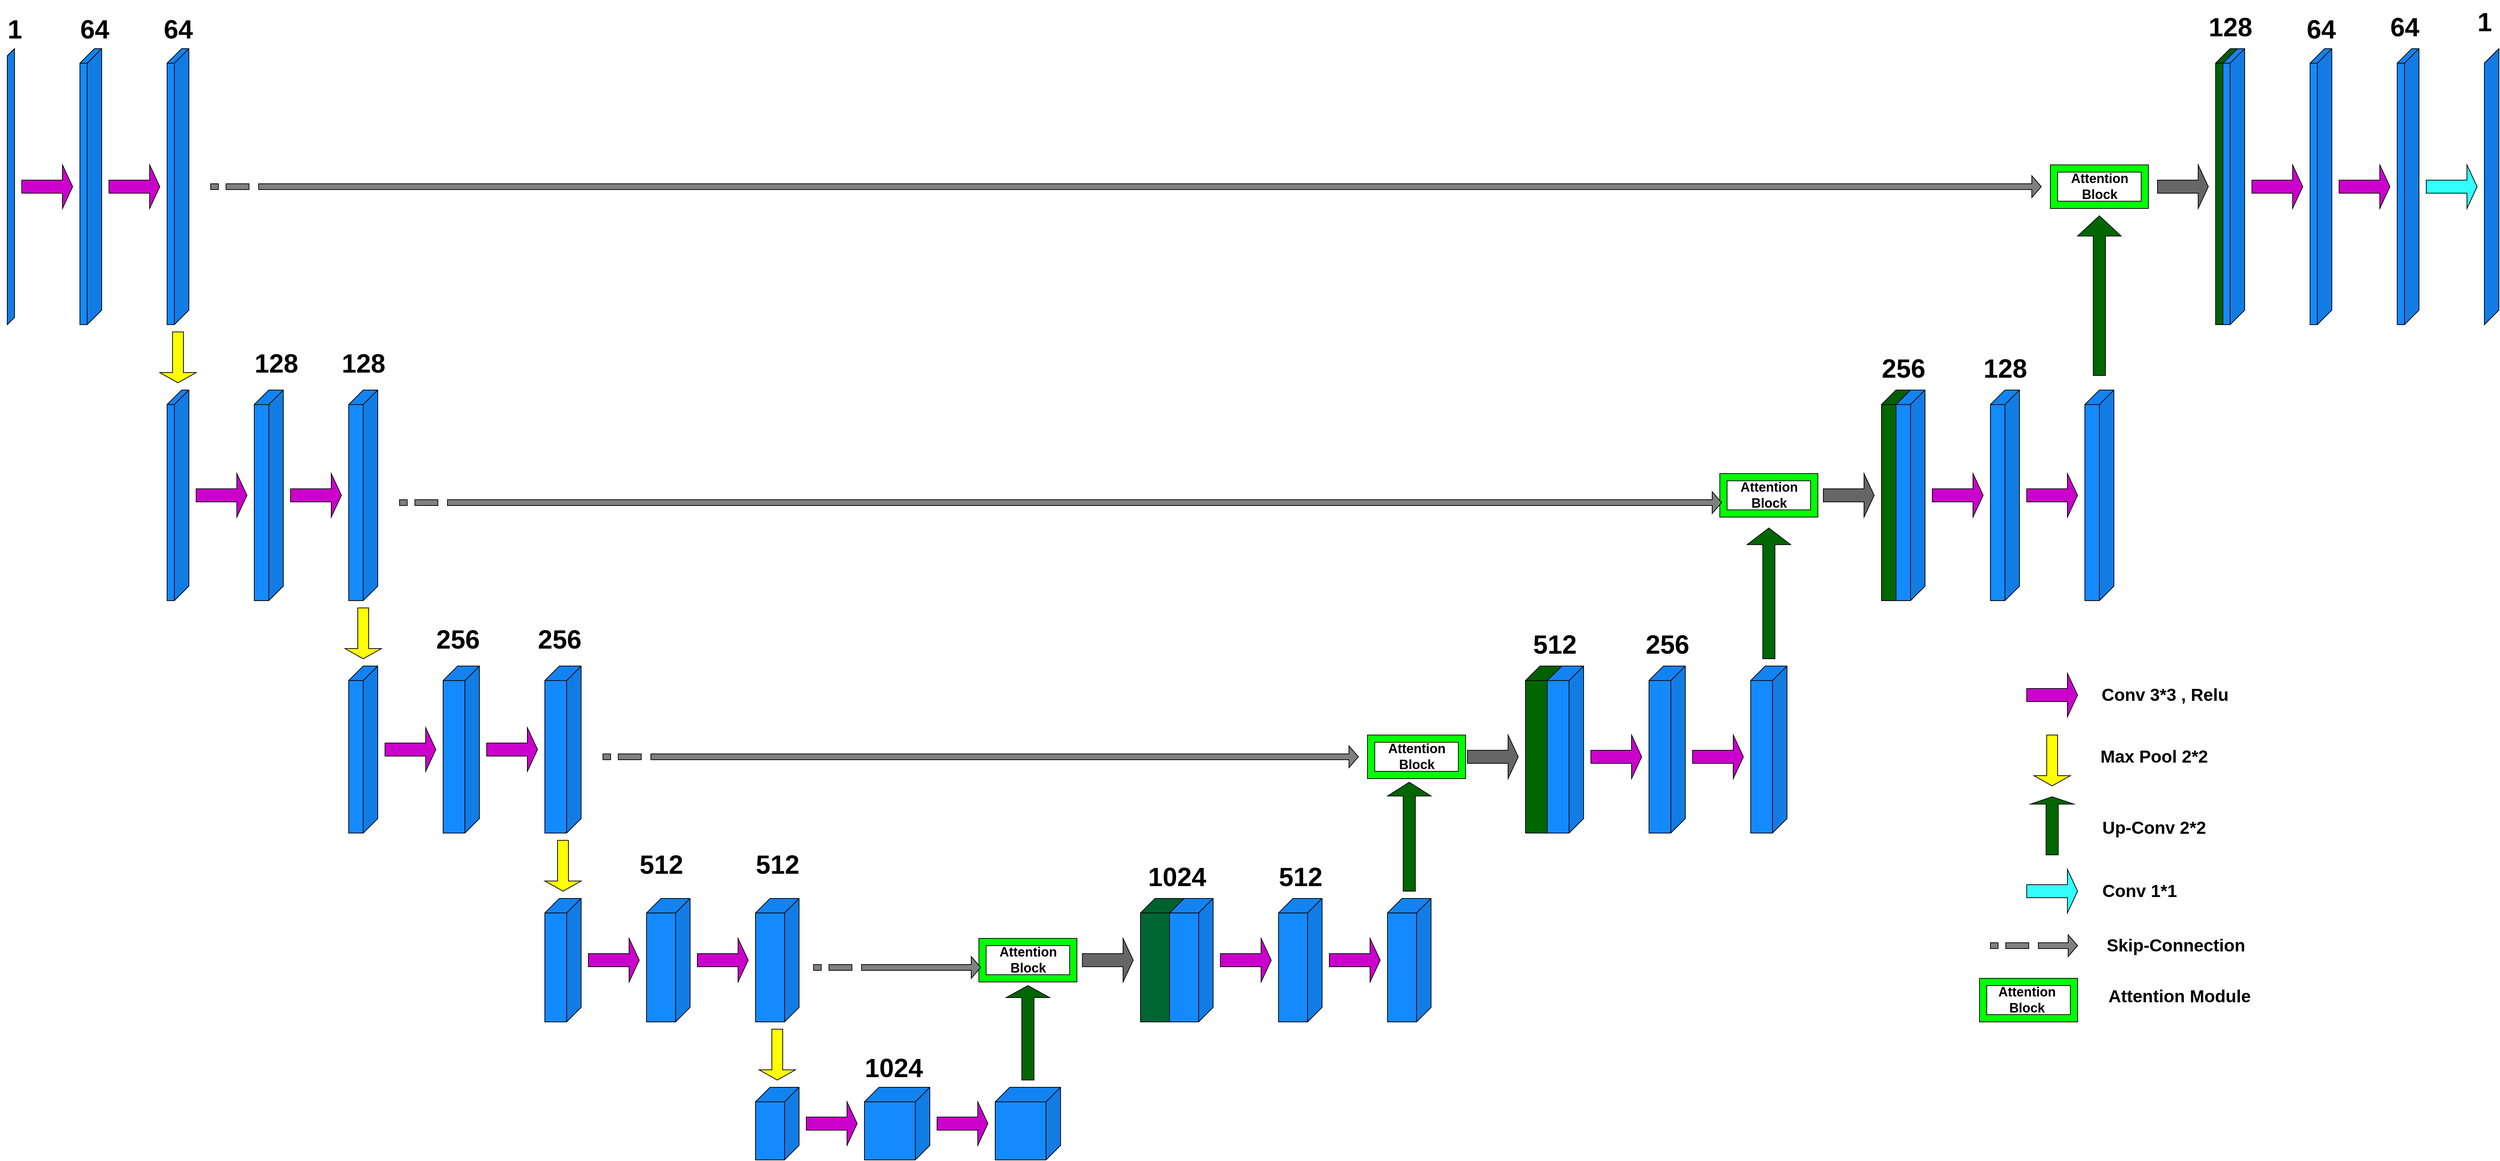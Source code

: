 <mxfile version="21.6.7" type="github">
  <diagram name="Page-1" id="RqEUx_hPR4AzlYvkwtgN">
    <mxGraphModel dx="5050" dy="3424" grid="1" gridSize="10" guides="1" tooltips="1" connect="1" arrows="1" fold="1" page="1" pageScale="1" pageWidth="850" pageHeight="1100" math="0" shadow="0">
      <root>
        <mxCell id="0" />
        <mxCell id="1" parent="0" />
        <mxCell id="PNFVQXXulbzdwSJi9o5z-2" value="" style="shape=cube;whiteSpace=wrap;html=1;boundedLbl=1;backgroundOutline=1;darkOpacity=0.05;darkOpacity2=0.1;fillColor=#148AFF;flipH=1;" parent="1" vertex="1">
          <mxGeometry x="-140" y="-430" width="10" height="380" as="geometry" />
        </mxCell>
        <mxCell id="PNFVQXXulbzdwSJi9o5z-3" value="" style="shape=singleArrow;whiteSpace=wrap;html=1;fillColor=#CC00CC;" parent="1" vertex="1">
          <mxGeometry x="-120" y="-270" width="70" height="60" as="geometry" />
        </mxCell>
        <mxCell id="PNFVQXXulbzdwSJi9o5z-5" value="" style="shape=cube;whiteSpace=wrap;html=1;boundedLbl=1;backgroundOutline=1;darkOpacity=0.05;darkOpacity2=0.1;fillColor=#148AFF;flipH=1;" parent="1" vertex="1">
          <mxGeometry x="-40" y="-430" width="30" height="380" as="geometry" />
        </mxCell>
        <mxCell id="PNFVQXXulbzdwSJi9o5z-7" value="" style="shape=cube;whiteSpace=wrap;html=1;boundedLbl=1;backgroundOutline=1;darkOpacity=0.05;darkOpacity2=0.1;fillColor=#148AFF;flipH=1;" parent="1" vertex="1">
          <mxGeometry x="80" y="-430" width="30" height="380" as="geometry" />
        </mxCell>
        <mxCell id="PNFVQXXulbzdwSJi9o5z-8" value="" style="shape=singleArrow;whiteSpace=wrap;html=1;fillColor=#CC00CC;" parent="1" vertex="1">
          <mxGeometry y="-270" width="70" height="60" as="geometry" />
        </mxCell>
        <mxCell id="PNFVQXXulbzdwSJi9o5z-9" value="" style="shape=singleArrow;direction=south;whiteSpace=wrap;html=1;fillColor=#FFFF00;" parent="1" vertex="1">
          <mxGeometry x="70" y="-40" width="50" height="70" as="geometry" />
        </mxCell>
        <mxCell id="PNFVQXXulbzdwSJi9o5z-11" value="" style="shape=cube;whiteSpace=wrap;html=1;boundedLbl=1;backgroundOutline=1;darkOpacity=0.05;darkOpacity2=0.1;fillColor=#148AFF;flipH=1;" parent="1" vertex="1">
          <mxGeometry x="80" y="40" width="30" height="290" as="geometry" />
        </mxCell>
        <mxCell id="PNFVQXXulbzdwSJi9o5z-12" value="" style="shape=singleArrow;whiteSpace=wrap;html=1;fillColor=#CC00CC;" parent="1" vertex="1">
          <mxGeometry x="120" y="155" width="70" height="60" as="geometry" />
        </mxCell>
        <mxCell id="PNFVQXXulbzdwSJi9o5z-13" value="" style="shape=cube;whiteSpace=wrap;html=1;boundedLbl=1;backgroundOutline=1;darkOpacity=0.05;darkOpacity2=0.1;fillColor=#148AFF;flipH=1;" parent="1" vertex="1">
          <mxGeometry x="200" y="40" width="40" height="290" as="geometry" />
        </mxCell>
        <mxCell id="PNFVQXXulbzdwSJi9o5z-14" value="" style="shape=singleArrow;whiteSpace=wrap;html=1;fillColor=#CC00CC;" parent="1" vertex="1">
          <mxGeometry x="250" y="155" width="70" height="60" as="geometry" />
        </mxCell>
        <mxCell id="PNFVQXXulbzdwSJi9o5z-15" value="" style="shape=cube;whiteSpace=wrap;html=1;boundedLbl=1;backgroundOutline=1;darkOpacity=0.05;darkOpacity2=0.1;fillColor=#148AFF;flipH=1;" parent="1" vertex="1">
          <mxGeometry x="330" y="40" width="40" height="290" as="geometry" />
        </mxCell>
        <mxCell id="PNFVQXXulbzdwSJi9o5z-16" value="" style="shape=singleArrow;direction=south;whiteSpace=wrap;html=1;fillColor=#FFFF00;" parent="1" vertex="1">
          <mxGeometry x="325" y="340" width="50" height="70" as="geometry" />
        </mxCell>
        <mxCell id="PNFVQXXulbzdwSJi9o5z-17" value="" style="shape=cube;whiteSpace=wrap;html=1;boundedLbl=1;backgroundOutline=1;darkOpacity=0.05;darkOpacity2=0.1;fillColor=#148AFF;flipH=1;" parent="1" vertex="1">
          <mxGeometry x="330" y="420" width="40" height="230" as="geometry" />
        </mxCell>
        <mxCell id="PNFVQXXulbzdwSJi9o5z-18" value="" style="shape=singleArrow;whiteSpace=wrap;html=1;fillColor=#CC00CC;" parent="1" vertex="1">
          <mxGeometry x="380" y="505" width="70" height="60" as="geometry" />
        </mxCell>
        <mxCell id="PNFVQXXulbzdwSJi9o5z-19" value="" style="shape=cube;whiteSpace=wrap;html=1;boundedLbl=1;backgroundOutline=1;darkOpacity=0.05;darkOpacity2=0.1;fillColor=#148AFF;flipH=1;" parent="1" vertex="1">
          <mxGeometry x="460" y="420" width="50" height="230" as="geometry" />
        </mxCell>
        <mxCell id="PNFVQXXulbzdwSJi9o5z-20" value="" style="shape=singleArrow;whiteSpace=wrap;html=1;fillColor=#CC00CC;" parent="1" vertex="1">
          <mxGeometry x="520" y="505" width="70" height="60" as="geometry" />
        </mxCell>
        <mxCell id="PNFVQXXulbzdwSJi9o5z-21" value="" style="shape=cube;whiteSpace=wrap;html=1;boundedLbl=1;backgroundOutline=1;darkOpacity=0.05;darkOpacity2=0.1;fillColor=#148AFF;flipH=1;" parent="1" vertex="1">
          <mxGeometry x="600" y="420" width="50" height="230" as="geometry" />
        </mxCell>
        <mxCell id="PNFVQXXulbzdwSJi9o5z-22" value="" style="shape=singleArrow;direction=south;whiteSpace=wrap;html=1;fillColor=#FFFF00;" parent="1" vertex="1">
          <mxGeometry x="600" y="660" width="50" height="70" as="geometry" />
        </mxCell>
        <mxCell id="PNFVQXXulbzdwSJi9o5z-23" value="" style="shape=cube;whiteSpace=wrap;html=1;boundedLbl=1;backgroundOutline=1;darkOpacity=0.05;darkOpacity2=0.1;fillColor=#148AFF;flipH=1;" parent="1" vertex="1">
          <mxGeometry x="600" y="740" width="50" height="170" as="geometry" />
        </mxCell>
        <mxCell id="PNFVQXXulbzdwSJi9o5z-24" value="" style="shape=singleArrow;whiteSpace=wrap;html=1;fillColor=#CC00CC;" parent="1" vertex="1">
          <mxGeometry x="660" y="795" width="70" height="60" as="geometry" />
        </mxCell>
        <mxCell id="PNFVQXXulbzdwSJi9o5z-25" value="" style="shape=cube;whiteSpace=wrap;html=1;boundedLbl=1;backgroundOutline=1;darkOpacity=0.05;darkOpacity2=0.1;fillColor=#148AFF;flipH=1;" parent="1" vertex="1">
          <mxGeometry x="740" y="740" width="60" height="170" as="geometry" />
        </mxCell>
        <mxCell id="PNFVQXXulbzdwSJi9o5z-26" value="" style="shape=singleArrow;whiteSpace=wrap;html=1;fillColor=#CC00CC;" parent="1" vertex="1">
          <mxGeometry x="810" y="795" width="70" height="60" as="geometry" />
        </mxCell>
        <mxCell id="PNFVQXXulbzdwSJi9o5z-27" value="" style="shape=cube;whiteSpace=wrap;html=1;boundedLbl=1;backgroundOutline=1;darkOpacity=0.05;darkOpacity2=0.1;fillColor=#148AFF;flipH=1;" parent="1" vertex="1">
          <mxGeometry x="890" y="740" width="60" height="170" as="geometry" />
        </mxCell>
        <mxCell id="PNFVQXXulbzdwSJi9o5z-28" value="" style="shape=singleArrow;direction=south;whiteSpace=wrap;html=1;fillColor=#FFFF00;" parent="1" vertex="1">
          <mxGeometry x="895" y="920" width="50" height="70" as="geometry" />
        </mxCell>
        <mxCell id="PNFVQXXulbzdwSJi9o5z-29" value="" style="shape=cube;whiteSpace=wrap;html=1;boundedLbl=1;backgroundOutline=1;darkOpacity=0.05;darkOpacity2=0.1;fillColor=#148AFF;flipH=1;" parent="1" vertex="1">
          <mxGeometry x="890" y="1000" width="60" height="100" as="geometry" />
        </mxCell>
        <mxCell id="PNFVQXXulbzdwSJi9o5z-30" value="" style="shape=singleArrow;whiteSpace=wrap;html=1;fillColor=#CC00CC;" parent="1" vertex="1">
          <mxGeometry x="960" y="1020" width="70" height="60" as="geometry" />
        </mxCell>
        <mxCell id="PNFVQXXulbzdwSJi9o5z-31" value="" style="shape=cube;whiteSpace=wrap;html=1;boundedLbl=1;backgroundOutline=1;darkOpacity=0.05;darkOpacity2=0.1;fillColor=#148AFF;flipH=1;" parent="1" vertex="1">
          <mxGeometry x="1040" y="1000" width="90" height="100" as="geometry" />
        </mxCell>
        <mxCell id="PNFVQXXulbzdwSJi9o5z-32" value="" style="shape=singleArrow;whiteSpace=wrap;html=1;fillColor=#CC00CC;" parent="1" vertex="1">
          <mxGeometry x="1140" y="1020" width="70" height="60" as="geometry" />
        </mxCell>
        <mxCell id="PNFVQXXulbzdwSJi9o5z-33" value="" style="shape=cube;whiteSpace=wrap;html=1;boundedLbl=1;backgroundOutline=1;darkOpacity=0.05;darkOpacity2=0.1;fillColor=#148AFF;flipH=1;" parent="1" vertex="1">
          <mxGeometry x="1220" y="1000" width="90" height="100" as="geometry" />
        </mxCell>
        <mxCell id="PNFVQXXulbzdwSJi9o5z-34" value="" style="verticalLabelPosition=bottom;verticalAlign=top;html=1;shape=mxgraph.basic.frame;dx=10;whiteSpace=wrap;fillColor=#00FF00;" parent="1" vertex="1">
          <mxGeometry x="1197.5" y="795" width="135" height="60" as="geometry" />
        </mxCell>
        <mxCell id="PNFVQXXulbzdwSJi9o5z-36" value="&lt;b&gt;&lt;font style=&quot;font-size: 18px;&quot;&gt;Attention&lt;br&gt;Block&lt;/font&gt;&lt;/b&gt;" style="text;html=1;align=center;verticalAlign=middle;resizable=0;points=[];autosize=1;strokeColor=none;fillColor=none;" parent="1" vertex="1">
          <mxGeometry x="1215" y="795" width="100" height="60" as="geometry" />
        </mxCell>
        <mxCell id="PNFVQXXulbzdwSJi9o5z-37" value="" style="shape=singleArrow;direction=north;whiteSpace=wrap;html=1;arrowWidth=0.28;arrowSize=0.127;fillColor=#006600;" parent="1" vertex="1">
          <mxGeometry x="1235" y="860" width="60" height="130" as="geometry" />
        </mxCell>
        <mxCell id="PNFVQXXulbzdwSJi9o5z-38" value="" style="html=1;shadow=0;dashed=0;align=center;verticalAlign=middle;shape=mxgraph.arrows2.stripedArrow;dy=0.73;dx=13;notch=66;fillColor=#808080;" parent="1" vertex="1">
          <mxGeometry x="140" y="-255" width="2520" height="30" as="geometry" />
        </mxCell>
        <mxCell id="PNFVQXXulbzdwSJi9o5z-39" value="" style="shape=cube;whiteSpace=wrap;html=1;boundedLbl=1;backgroundOutline=1;darkOpacity=0.05;darkOpacity2=0.1;fillColor=#006633;flipH=1;" parent="1" vertex="1">
          <mxGeometry x="1420" y="740" width="60" height="170" as="geometry" />
        </mxCell>
        <mxCell id="PNFVQXXulbzdwSJi9o5z-40" value="" style="shape=cube;whiteSpace=wrap;html=1;boundedLbl=1;backgroundOutline=1;darkOpacity=0.05;darkOpacity2=0.1;fillColor=#148AFF;flipH=1;" parent="1" vertex="1">
          <mxGeometry x="1460" y="740" width="60" height="170" as="geometry" />
        </mxCell>
        <mxCell id="PNFVQXXulbzdwSJi9o5z-41" value="" style="shape=singleArrow;whiteSpace=wrap;html=1;fillColor=#666666;" parent="1" vertex="1">
          <mxGeometry x="1340" y="795" width="70" height="60" as="geometry" />
        </mxCell>
        <mxCell id="PNFVQXXulbzdwSJi9o5z-42" value="" style="shape=cube;whiteSpace=wrap;html=1;boundedLbl=1;backgroundOutline=1;darkOpacity=0.05;darkOpacity2=0.1;fillColor=#148AFF;flipH=1;" parent="1" vertex="1">
          <mxGeometry x="1610" y="740" width="60" height="170" as="geometry" />
        </mxCell>
        <mxCell id="PNFVQXXulbzdwSJi9o5z-43" value="" style="shape=singleArrow;whiteSpace=wrap;html=1;fillColor=#CC00CC;" parent="1" vertex="1">
          <mxGeometry x="1530" y="795" width="70" height="60" as="geometry" />
        </mxCell>
        <mxCell id="PNFVQXXulbzdwSJi9o5z-44" value="" style="shape=singleArrow;whiteSpace=wrap;html=1;fillColor=#CC00CC;" parent="1" vertex="1">
          <mxGeometry x="1680" y="795" width="70" height="60" as="geometry" />
        </mxCell>
        <mxCell id="PNFVQXXulbzdwSJi9o5z-45" value="" style="shape=cube;whiteSpace=wrap;html=1;boundedLbl=1;backgroundOutline=1;darkOpacity=0.05;darkOpacity2=0.1;fillColor=#148AFF;flipH=1;" parent="1" vertex="1">
          <mxGeometry x="1760" y="740" width="60" height="170" as="geometry" />
        </mxCell>
        <mxCell id="PNFVQXXulbzdwSJi9o5z-46" value="" style="shape=singleArrow;direction=north;whiteSpace=wrap;html=1;arrowWidth=0.28;arrowSize=0.127;fillColor=#006600;" parent="1" vertex="1">
          <mxGeometry x="1760" y="580" width="60" height="150" as="geometry" />
        </mxCell>
        <mxCell id="PNFVQXXulbzdwSJi9o5z-47" value="" style="verticalLabelPosition=bottom;verticalAlign=top;html=1;shape=mxgraph.basic.frame;dx=10;whiteSpace=wrap;fillColor=#00FF00;" parent="1" vertex="1">
          <mxGeometry x="2217.5" y="155" width="135" height="60" as="geometry" />
        </mxCell>
        <mxCell id="PNFVQXXulbzdwSJi9o5z-48" value="" style="html=1;shadow=0;dashed=0;align=center;verticalAlign=middle;shape=mxgraph.arrows2.stripedArrow;dy=0.73;dx=13;notch=66;fillColor=#808080;" parent="1" vertex="1">
          <mxGeometry x="2590" y="790" width="120" height="30" as="geometry" />
        </mxCell>
        <mxCell id="PNFVQXXulbzdwSJi9o5z-49" value="" style="shape=singleArrow;whiteSpace=wrap;html=1;fillColor=#666666;" parent="1" vertex="1">
          <mxGeometry x="1870" y="515" width="70" height="60" as="geometry" />
        </mxCell>
        <mxCell id="PNFVQXXulbzdwSJi9o5z-50" value="" style="shape=cube;whiteSpace=wrap;html=1;boundedLbl=1;backgroundOutline=1;darkOpacity=0.05;darkOpacity2=0.1;fillColor=#006600;flipH=1;" parent="1" vertex="1">
          <mxGeometry x="1950" y="420" width="50" height="230" as="geometry" />
        </mxCell>
        <mxCell id="PNFVQXXulbzdwSJi9o5z-51" value="" style="shape=cube;whiteSpace=wrap;html=1;boundedLbl=1;backgroundOutline=1;darkOpacity=0.05;darkOpacity2=0.1;fillColor=#148AFF;flipH=1;" parent="1" vertex="1">
          <mxGeometry x="1980" y="420" width="50" height="230" as="geometry" />
        </mxCell>
        <mxCell id="PNFVQXXulbzdwSJi9o5z-52" value="" style="shape=singleArrow;whiteSpace=wrap;html=1;fillColor=#CC00CC;" parent="1" vertex="1">
          <mxGeometry x="2040" y="515" width="70" height="60" as="geometry" />
        </mxCell>
        <mxCell id="PNFVQXXulbzdwSJi9o5z-53" value="" style="shape=cube;whiteSpace=wrap;html=1;boundedLbl=1;backgroundOutline=1;darkOpacity=0.05;darkOpacity2=0.1;fillColor=#148AFF;flipH=1;" parent="1" vertex="1">
          <mxGeometry x="2120" y="420" width="50" height="230" as="geometry" />
        </mxCell>
        <mxCell id="PNFVQXXulbzdwSJi9o5z-54" value="" style="shape=singleArrow;whiteSpace=wrap;html=1;fillColor=#CC00CC;" parent="1" vertex="1">
          <mxGeometry x="2180" y="515" width="70" height="60" as="geometry" />
        </mxCell>
        <mxCell id="PNFVQXXulbzdwSJi9o5z-55" value="" style="shape=cube;whiteSpace=wrap;html=1;boundedLbl=1;backgroundOutline=1;darkOpacity=0.05;darkOpacity2=0.1;fillColor=#148AFF;flipH=1;" parent="1" vertex="1">
          <mxGeometry x="2260" y="420" width="50" height="230" as="geometry" />
        </mxCell>
        <mxCell id="hcDeM6v7PYUN8eIanNec-1" value="" style="verticalLabelPosition=bottom;verticalAlign=top;html=1;shape=mxgraph.basic.frame;dx=10;whiteSpace=wrap;fillColor=#00FF00;" parent="1" vertex="1">
          <mxGeometry x="1732.5" y="515" width="135" height="60" as="geometry" />
        </mxCell>
        <mxCell id="hcDeM6v7PYUN8eIanNec-3" value="" style="shape=singleArrow;direction=north;whiteSpace=wrap;html=1;arrowWidth=0.28;arrowSize=0.127;fillColor=#006600;" parent="1" vertex="1">
          <mxGeometry x="2255" y="230" width="60" height="180" as="geometry" />
        </mxCell>
        <mxCell id="hcDeM6v7PYUN8eIanNec-4" value="" style="html=1;shadow=0;dashed=0;align=center;verticalAlign=middle;shape=mxgraph.arrows2.stripedArrow;dy=0.73;dx=13;notch=66;fillColor=#808080;" parent="1" vertex="1">
          <mxGeometry x="680" y="530" width="1040" height="30" as="geometry" />
        </mxCell>
        <mxCell id="hcDeM6v7PYUN8eIanNec-5" value="" style="shape=singleArrow;whiteSpace=wrap;html=1;fillColor=#666666;" parent="1" vertex="1">
          <mxGeometry x="2360" y="155" width="70" height="60" as="geometry" />
        </mxCell>
        <mxCell id="hcDeM6v7PYUN8eIanNec-6" value="" style="shape=cube;whiteSpace=wrap;html=1;boundedLbl=1;backgroundOutline=1;darkOpacity=0.05;darkOpacity2=0.1;fillColor=#006600;flipH=1;" parent="1" vertex="1">
          <mxGeometry x="2440" y="40" width="40" height="290" as="geometry" />
        </mxCell>
        <mxCell id="hcDeM6v7PYUN8eIanNec-7" value="" style="shape=cube;whiteSpace=wrap;html=1;boundedLbl=1;backgroundOutline=1;darkOpacity=0.05;darkOpacity2=0.1;fillColor=#148AFF;flipH=1;" parent="1" vertex="1">
          <mxGeometry x="2460" y="40" width="40" height="290" as="geometry" />
        </mxCell>
        <mxCell id="hcDeM6v7PYUN8eIanNec-8" value="" style="shape=singleArrow;whiteSpace=wrap;html=1;fillColor=#CC00CC;" parent="1" vertex="1">
          <mxGeometry x="2510" y="155" width="70" height="60" as="geometry" />
        </mxCell>
        <mxCell id="hcDeM6v7PYUN8eIanNec-9" value="" style="shape=cube;whiteSpace=wrap;html=1;boundedLbl=1;backgroundOutline=1;darkOpacity=0.05;darkOpacity2=0.1;fillColor=#148AFF;flipH=1;" parent="1" vertex="1">
          <mxGeometry x="2590" y="40" width="40" height="290" as="geometry" />
        </mxCell>
        <mxCell id="hcDeM6v7PYUN8eIanNec-10" value="" style="shape=singleArrow;whiteSpace=wrap;html=1;fillColor=#CC00CC;" parent="1" vertex="1">
          <mxGeometry x="2640" y="155" width="70" height="60" as="geometry" />
        </mxCell>
        <mxCell id="hcDeM6v7PYUN8eIanNec-11" value="" style="shape=cube;whiteSpace=wrap;html=1;boundedLbl=1;backgroundOutline=1;darkOpacity=0.05;darkOpacity2=0.1;fillColor=#148AFF;flipH=1;" parent="1" vertex="1">
          <mxGeometry x="2720" y="40" width="40" height="290" as="geometry" />
        </mxCell>
        <mxCell id="hcDeM6v7PYUN8eIanNec-12" value="" style="verticalLabelPosition=bottom;verticalAlign=top;html=1;shape=mxgraph.basic.frame;dx=10;whiteSpace=wrap;fillColor=#00FF00;" parent="1" vertex="1">
          <mxGeometry x="2672.5" y="-270" width="135" height="60" as="geometry" />
        </mxCell>
        <mxCell id="hcDeM6v7PYUN8eIanNec-14" value="" style="shape=singleArrow;direction=north;whiteSpace=wrap;html=1;arrowWidth=0.28;arrowSize=0.127;fillColor=#006600;" parent="1" vertex="1">
          <mxGeometry x="2710" y="-200" width="60" height="220" as="geometry" />
        </mxCell>
        <mxCell id="hcDeM6v7PYUN8eIanNec-15" value="" style="html=1;shadow=0;dashed=0;align=center;verticalAlign=middle;shape=mxgraph.arrows2.stripedArrow;dy=0.73;dx=13;notch=66;fillColor=#808080;" parent="1" vertex="1">
          <mxGeometry x="400" y="180" width="1820" height="30" as="geometry" />
        </mxCell>
        <mxCell id="hcDeM6v7PYUN8eIanNec-16" value="" style="shape=singleArrow;whiteSpace=wrap;html=1;fillColor=#666666;" parent="1" vertex="1">
          <mxGeometry x="2820" y="-270" width="70" height="60" as="geometry" />
        </mxCell>
        <mxCell id="hcDeM6v7PYUN8eIanNec-17" value="" style="shape=cube;whiteSpace=wrap;html=1;boundedLbl=1;backgroundOutline=1;darkOpacity=0.05;darkOpacity2=0.1;fillColor=#006600;flipH=1;" parent="1" vertex="1">
          <mxGeometry x="2900" y="-430" width="30" height="380" as="geometry" />
        </mxCell>
        <mxCell id="hcDeM6v7PYUN8eIanNec-19" value="" style="shape=cube;whiteSpace=wrap;html=1;boundedLbl=1;backgroundOutline=1;darkOpacity=0.05;darkOpacity2=0.1;fillColor=#148AFF;flipH=1;" parent="1" vertex="1">
          <mxGeometry x="3150" y="-430" width="30" height="380" as="geometry" />
        </mxCell>
        <mxCell id="hcDeM6v7PYUN8eIanNec-20" value="" style="shape=cube;whiteSpace=wrap;html=1;boundedLbl=1;backgroundOutline=1;darkOpacity=0.05;darkOpacity2=0.1;fillColor=#148AFF;flipH=1;" parent="1" vertex="1">
          <mxGeometry x="3030" y="-430" width="30" height="380" as="geometry" />
        </mxCell>
        <mxCell id="hcDeM6v7PYUN8eIanNec-21" value="" style="shape=cube;whiteSpace=wrap;html=1;boundedLbl=1;backgroundOutline=1;darkOpacity=0.05;darkOpacity2=0.1;fillColor=#148AFF;flipH=1;" parent="1" vertex="1">
          <mxGeometry x="2910" y="-430" width="30" height="380" as="geometry" />
        </mxCell>
        <mxCell id="hcDeM6v7PYUN8eIanNec-22" value="" style="shape=singleArrow;whiteSpace=wrap;html=1;fillColor=#CC00CC;" parent="1" vertex="1">
          <mxGeometry x="2950" y="-270" width="70" height="60" as="geometry" />
        </mxCell>
        <mxCell id="hcDeM6v7PYUN8eIanNec-23" value="" style="shape=singleArrow;whiteSpace=wrap;html=1;fillColor=#CC00CC;" parent="1" vertex="1">
          <mxGeometry x="3070" y="-270" width="70" height="60" as="geometry" />
        </mxCell>
        <mxCell id="hcDeM6v7PYUN8eIanNec-24" value="" style="shape=cube;whiteSpace=wrap;html=1;boundedLbl=1;backgroundOutline=1;darkOpacity=0.05;darkOpacity2=0.1;fillColor=#148AFF;flipH=1;" parent="1" vertex="1">
          <mxGeometry x="3270" y="-430" width="20" height="380" as="geometry" />
        </mxCell>
        <mxCell id="hcDeM6v7PYUN8eIanNec-25" value="" style="shape=singleArrow;whiteSpace=wrap;html=1;fillColor=#33FFFF;" parent="1" vertex="1">
          <mxGeometry x="3190" y="-270" width="70" height="60" as="geometry" />
        </mxCell>
        <mxCell id="hcDeM6v7PYUN8eIanNec-26" value="&lt;b style=&quot;border-color: var(--border-color);&quot;&gt;&lt;font style=&quot;border-color: var(--border-color); font-size: 18px;&quot;&gt;Attention&lt;br style=&quot;border-color: var(--border-color);&quot;&gt;Block&lt;/font&gt;&lt;/b&gt;" style="text;html=1;align=center;verticalAlign=middle;resizable=0;points=[];autosize=1;strokeColor=none;fillColor=none;" parent="1" vertex="1">
          <mxGeometry x="1750" y="515" width="100" height="60" as="geometry" />
        </mxCell>
        <mxCell id="hcDeM6v7PYUN8eIanNec-27" value="&lt;b style=&quot;border-color: var(--border-color);&quot;&gt;&lt;font style=&quot;border-color: var(--border-color); font-size: 18px;&quot;&gt;Attention&lt;br style=&quot;border-color: var(--border-color);&quot;&gt;Block&lt;/font&gt;&lt;/b&gt;" style="text;html=1;align=center;verticalAlign=middle;resizable=0;points=[];autosize=1;strokeColor=none;fillColor=none;" parent="1" vertex="1">
          <mxGeometry x="2235" y="155" width="100" height="60" as="geometry" />
        </mxCell>
        <mxCell id="hcDeM6v7PYUN8eIanNec-28" value="&lt;b style=&quot;border-color: var(--border-color);&quot;&gt;&lt;font style=&quot;border-color: var(--border-color); font-size: 18px;&quot;&gt;Attention&lt;br style=&quot;border-color: var(--border-color);&quot;&gt;Block&lt;/font&gt;&lt;/b&gt;" style="text;html=1;align=center;verticalAlign=middle;resizable=0;points=[];autosize=1;strokeColor=none;fillColor=none;" parent="1" vertex="1">
          <mxGeometry x="2690" y="-270" width="100" height="60" as="geometry" />
        </mxCell>
        <mxCell id="hcDeM6v7PYUN8eIanNec-29" value="" style="shape=singleArrow;whiteSpace=wrap;html=1;fillColor=#CC00CC;" parent="1" vertex="1">
          <mxGeometry x="2640" y="430" width="70" height="60" as="geometry" />
        </mxCell>
        <mxCell id="hcDeM6v7PYUN8eIanNec-30" value="" style="shape=singleArrow;direction=south;whiteSpace=wrap;html=1;fillColor=#FFFF00;" parent="1" vertex="1">
          <mxGeometry x="2650" y="515" width="50" height="70" as="geometry" />
        </mxCell>
        <mxCell id="hcDeM6v7PYUN8eIanNec-31" value="" style="shape=singleArrow;direction=north;whiteSpace=wrap;html=1;arrowWidth=0.28;arrowSize=0.127;fillColor=#006600;" parent="1" vertex="1">
          <mxGeometry x="2645" y="600" width="60" height="80" as="geometry" />
        </mxCell>
        <mxCell id="hcDeM6v7PYUN8eIanNec-32" value="" style="shape=singleArrow;whiteSpace=wrap;html=1;fillColor=#33FFFF;" parent="1" vertex="1">
          <mxGeometry x="2640" y="700" width="70" height="60" as="geometry" />
        </mxCell>
        <mxCell id="hcDeM6v7PYUN8eIanNec-33" value="" style="html=1;shadow=0;dashed=0;align=center;verticalAlign=middle;shape=mxgraph.arrows2.stripedArrow;dy=0.73;dx=13;notch=66;fillColor=#808080;" parent="1" vertex="1">
          <mxGeometry x="970" y="820" width="230" height="30" as="geometry" />
        </mxCell>
        <mxCell id="hcDeM6v7PYUN8eIanNec-35" value="&lt;font style=&quot;font-size: 24px;&quot;&gt;&lt;b&gt;Conv 3*3 , Relu&lt;/b&gt;&lt;/font&gt;" style="text;html=1;align=center;verticalAlign=middle;resizable=0;points=[];autosize=1;strokeColor=none;fillColor=none;" parent="1" vertex="1">
          <mxGeometry x="2730" y="440" width="200" height="40" as="geometry" />
        </mxCell>
        <mxCell id="hcDeM6v7PYUN8eIanNec-36" value="&lt;font style=&quot;font-size: 24px;&quot;&gt;&lt;b&gt;Max Pool 2*2&lt;/b&gt;&lt;/font&gt;" style="text;html=1;align=center;verticalAlign=middle;resizable=0;points=[];autosize=1;strokeColor=none;fillColor=none;" parent="1" vertex="1">
          <mxGeometry x="2730" y="525" width="170" height="40" as="geometry" />
        </mxCell>
        <mxCell id="hcDeM6v7PYUN8eIanNec-37" value="&lt;font style=&quot;font-size: 24px;&quot;&gt;&lt;b&gt;Up-Conv 2*2&lt;/b&gt;&lt;/font&gt;" style="text;html=1;align=center;verticalAlign=middle;resizable=0;points=[];autosize=1;strokeColor=none;fillColor=none;" parent="1" vertex="1">
          <mxGeometry x="2730" y="623" width="170" height="40" as="geometry" />
        </mxCell>
        <mxCell id="hcDeM6v7PYUN8eIanNec-38" value="&lt;font style=&quot;font-size: 24px;&quot;&gt;&lt;b&gt;Conv 1*1&lt;/b&gt;&lt;/font&gt;" style="text;html=1;align=center;verticalAlign=middle;resizable=0;points=[];autosize=1;strokeColor=none;fillColor=none;" parent="1" vertex="1">
          <mxGeometry x="2730" y="710" width="130" height="40" as="geometry" />
        </mxCell>
        <mxCell id="hcDeM6v7PYUN8eIanNec-39" value="&lt;font style=&quot;font-size: 24px;&quot;&gt;&lt;b&gt;Skip-Connection&lt;/b&gt;&lt;/font&gt;" style="text;html=1;align=center;verticalAlign=middle;resizable=0;points=[];autosize=1;strokeColor=none;fillColor=none;" parent="1" vertex="1">
          <mxGeometry x="2740" y="785" width="210" height="40" as="geometry" />
        </mxCell>
        <mxCell id="hcDeM6v7PYUN8eIanNec-40" value="" style="verticalLabelPosition=bottom;verticalAlign=top;html=1;shape=mxgraph.basic.frame;dx=10;whiteSpace=wrap;fillColor=#00FF00;" parent="1" vertex="1">
          <mxGeometry x="2575" y="850" width="135" height="60" as="geometry" />
        </mxCell>
        <mxCell id="hcDeM6v7PYUN8eIanNec-41" value="&lt;b style=&quot;border-color: var(--border-color);&quot;&gt;&lt;font style=&quot;border-color: var(--border-color); font-size: 18px;&quot;&gt;Attention&lt;br style=&quot;border-color: var(--border-color);&quot;&gt;Block&lt;/font&gt;&lt;/b&gt;" style="text;html=1;align=center;verticalAlign=middle;resizable=0;points=[];autosize=1;strokeColor=none;fillColor=none;" parent="1" vertex="1">
          <mxGeometry x="2590" y="850" width="100" height="60" as="geometry" />
        </mxCell>
        <mxCell id="hcDeM6v7PYUN8eIanNec-42" value="&lt;font style=&quot;font-size: 24px;&quot;&gt;&lt;b&gt;Attention Module&lt;/b&gt;&lt;/font&gt;" style="text;html=1;align=center;verticalAlign=middle;resizable=0;points=[];autosize=1;strokeColor=none;fillColor=none;" parent="1" vertex="1">
          <mxGeometry x="2740" y="855" width="220" height="40" as="geometry" />
        </mxCell>
        <mxCell id="_OpLBD5uF1SSbt2d1MmU-5" value="&lt;font style=&quot;font-size: 36px;&quot;&gt;&lt;b style=&quot;&quot;&gt;64&lt;/b&gt;&lt;/font&gt;" style="text;html=1;align=center;verticalAlign=middle;resizable=0;points=[];autosize=1;strokeColor=none;fillColor=none;" vertex="1" parent="1">
          <mxGeometry x="-50" y="-487" width="60" height="60" as="geometry" />
        </mxCell>
        <mxCell id="_OpLBD5uF1SSbt2d1MmU-6" value="&lt;b&gt;&lt;font style=&quot;font-size: 36px;&quot;&gt;1&lt;/font&gt;&lt;/b&gt;" style="text;html=1;align=center;verticalAlign=middle;resizable=0;points=[];autosize=1;strokeColor=none;fillColor=none;" vertex="1" parent="1">
          <mxGeometry x="-150" y="-487" width="40" height="60" as="geometry" />
        </mxCell>
        <mxCell id="_OpLBD5uF1SSbt2d1MmU-7" value="&lt;b&gt;&lt;font style=&quot;font-size: 36px;&quot;&gt;64&lt;/font&gt;&lt;/b&gt;" style="text;html=1;align=center;verticalAlign=middle;resizable=0;points=[];autosize=1;strokeColor=none;fillColor=none;" vertex="1" parent="1">
          <mxGeometry x="65" y="-487" width="60" height="60" as="geometry" />
        </mxCell>
        <mxCell id="_OpLBD5uF1SSbt2d1MmU-8" value="&lt;b&gt;&lt;font style=&quot;font-size: 36px;&quot;&gt;128&lt;/font&gt;&lt;/b&gt;" style="text;html=1;align=center;verticalAlign=middle;resizable=0;points=[];autosize=1;strokeColor=none;fillColor=none;" vertex="1" parent="1">
          <mxGeometry x="190" y="-27" width="80" height="60" as="geometry" />
        </mxCell>
        <mxCell id="_OpLBD5uF1SSbt2d1MmU-9" value="&lt;b style=&quot;border-color: var(--border-color);&quot;&gt;&lt;font style=&quot;border-color: var(--border-color); font-size: 36px;&quot;&gt;128&lt;/font&gt;&lt;/b&gt;" style="text;html=1;align=center;verticalAlign=middle;resizable=0;points=[];autosize=1;strokeColor=none;fillColor=none;" vertex="1" parent="1">
          <mxGeometry x="310" y="-27" width="80" height="60" as="geometry" />
        </mxCell>
        <mxCell id="_OpLBD5uF1SSbt2d1MmU-10" value="&lt;b style=&quot;border-color: var(--border-color);&quot;&gt;&lt;font style=&quot;border-color: var(--border-color); font-size: 36px;&quot;&gt;256&lt;/font&gt;&lt;/b&gt;" style="text;html=1;align=center;verticalAlign=middle;resizable=0;points=[];autosize=1;strokeColor=none;fillColor=none;" vertex="1" parent="1">
          <mxGeometry x="440" y="353" width="80" height="60" as="geometry" />
        </mxCell>
        <mxCell id="_OpLBD5uF1SSbt2d1MmU-11" value="&lt;b style=&quot;border-color: var(--border-color);&quot;&gt;&lt;font style=&quot;border-color: var(--border-color); font-size: 36px;&quot;&gt;256&lt;/font&gt;&lt;/b&gt;" style="text;html=1;align=center;verticalAlign=middle;resizable=0;points=[];autosize=1;strokeColor=none;fillColor=none;" vertex="1" parent="1">
          <mxGeometry x="580" y="353" width="80" height="60" as="geometry" />
        </mxCell>
        <mxCell id="_OpLBD5uF1SSbt2d1MmU-12" value="&lt;b&gt;&lt;font style=&quot;font-size: 36px;&quot;&gt;1024&lt;/font&gt;&lt;/b&gt;" style="text;html=1;align=center;verticalAlign=middle;resizable=0;points=[];autosize=1;strokeColor=none;fillColor=none;" vertex="1" parent="1">
          <mxGeometry x="1030" y="943" width="100" height="60" as="geometry" />
        </mxCell>
        <mxCell id="_OpLBD5uF1SSbt2d1MmU-13" value="&lt;b style=&quot;border-color: var(--border-color);&quot;&gt;&lt;font style=&quot;border-color: var(--border-color); font-size: 36px;&quot;&gt;512&lt;/font&gt;&lt;/b&gt;" style="text;html=1;align=center;verticalAlign=middle;resizable=0;points=[];autosize=1;strokeColor=none;fillColor=none;" vertex="1" parent="1">
          <mxGeometry x="880" y="663" width="80" height="60" as="geometry" />
        </mxCell>
        <mxCell id="_OpLBD5uF1SSbt2d1MmU-14" value="&lt;b style=&quot;border-color: var(--border-color);&quot;&gt;&lt;font style=&quot;border-color: var(--border-color); font-size: 36px;&quot;&gt;512&lt;/font&gt;&lt;/b&gt;" style="text;html=1;align=center;verticalAlign=middle;resizable=0;points=[];autosize=1;strokeColor=none;fillColor=none;" vertex="1" parent="1">
          <mxGeometry x="720" y="663" width="80" height="60" as="geometry" />
        </mxCell>
        <mxCell id="_OpLBD5uF1SSbt2d1MmU-15" value="&lt;b&gt;&lt;font style=&quot;font-size: 36px;&quot;&gt;1024&lt;/font&gt;&lt;/b&gt;" style="text;html=1;align=center;verticalAlign=middle;resizable=0;points=[];autosize=1;strokeColor=none;fillColor=none;" vertex="1" parent="1">
          <mxGeometry x="1420" y="680" width="100" height="60" as="geometry" />
        </mxCell>
        <mxCell id="_OpLBD5uF1SSbt2d1MmU-16" value="&lt;b style=&quot;border-color: var(--border-color);&quot;&gt;&lt;font style=&quot;border-color: var(--border-color); font-size: 36px;&quot;&gt;512&lt;/font&gt;&lt;/b&gt;" style="text;html=1;align=center;verticalAlign=middle;resizable=0;points=[];autosize=1;strokeColor=none;fillColor=none;" vertex="1" parent="1">
          <mxGeometry x="1600" y="680" width="80" height="60" as="geometry" />
        </mxCell>
        <mxCell id="_OpLBD5uF1SSbt2d1MmU-17" value="&lt;b style=&quot;border-color: var(--border-color);&quot;&gt;&lt;font style=&quot;border-color: var(--border-color); font-size: 36px;&quot;&gt;512&lt;/font&gt;&lt;/b&gt;" style="text;html=1;align=center;verticalAlign=middle;resizable=0;points=[];autosize=1;strokeColor=none;fillColor=none;" vertex="1" parent="1">
          <mxGeometry x="1950" y="360" width="80" height="60" as="geometry" />
        </mxCell>
        <mxCell id="_OpLBD5uF1SSbt2d1MmU-18" value="&lt;b style=&quot;border-color: var(--border-color);&quot;&gt;&lt;font style=&quot;border-color: var(--border-color); font-size: 36px;&quot;&gt;256&lt;/font&gt;&lt;/b&gt;" style="text;html=1;align=center;verticalAlign=middle;resizable=0;points=[];autosize=1;strokeColor=none;fillColor=none;" vertex="1" parent="1">
          <mxGeometry x="2105" y="360" width="80" height="60" as="geometry" />
        </mxCell>
        <mxCell id="_OpLBD5uF1SSbt2d1MmU-19" value="&lt;b style=&quot;border-color: var(--border-color);&quot;&gt;&lt;font style=&quot;border-color: var(--border-color); font-size: 36px;&quot;&gt;256&lt;/font&gt;&lt;/b&gt;" style="text;html=1;align=center;verticalAlign=middle;resizable=0;points=[];autosize=1;strokeColor=none;fillColor=none;" vertex="1" parent="1">
          <mxGeometry x="2430" y="-20" width="80" height="60" as="geometry" />
        </mxCell>
        <mxCell id="_OpLBD5uF1SSbt2d1MmU-20" value="&lt;b&gt;&lt;font style=&quot;font-size: 36px;&quot;&gt;128&lt;/font&gt;&lt;/b&gt;" style="text;html=1;align=center;verticalAlign=middle;resizable=0;points=[];autosize=1;strokeColor=none;fillColor=none;" vertex="1" parent="1">
          <mxGeometry x="2570" y="-20" width="80" height="60" as="geometry" />
        </mxCell>
        <mxCell id="_OpLBD5uF1SSbt2d1MmU-21" value="&lt;b&gt;&lt;font style=&quot;font-size: 36px;&quot;&gt;128&lt;/font&gt;&lt;/b&gt;" style="text;html=1;align=center;verticalAlign=middle;resizable=0;points=[];autosize=1;strokeColor=none;fillColor=none;" vertex="1" parent="1">
          <mxGeometry x="2880" y="-490" width="80" height="60" as="geometry" />
        </mxCell>
        <mxCell id="_OpLBD5uF1SSbt2d1MmU-22" value="&lt;b&gt;&lt;font style=&quot;font-size: 36px;&quot;&gt;64&lt;/font&gt;&lt;/b&gt;" style="text;html=1;align=center;verticalAlign=middle;resizable=0;points=[];autosize=1;strokeColor=none;fillColor=none;" vertex="1" parent="1">
          <mxGeometry x="3015" y="-487" width="60" height="60" as="geometry" />
        </mxCell>
        <mxCell id="_OpLBD5uF1SSbt2d1MmU-23" value="&lt;b style=&quot;border-color: var(--border-color);&quot;&gt;&lt;font style=&quot;border-color: var(--border-color); font-size: 36px;&quot;&gt;64&lt;/font&gt;&lt;/b&gt;" style="text;html=1;align=center;verticalAlign=middle;resizable=0;points=[];autosize=1;strokeColor=none;fillColor=none;" vertex="1" parent="1">
          <mxGeometry x="3130" y="-490" width="60" height="60" as="geometry" />
        </mxCell>
        <mxCell id="_OpLBD5uF1SSbt2d1MmU-24" value="&lt;b&gt;&lt;font style=&quot;font-size: 36px;&quot;&gt;1&lt;/font&gt;&lt;/b&gt;" style="text;html=1;align=center;verticalAlign=middle;resizable=0;points=[];autosize=1;strokeColor=none;fillColor=none;" vertex="1" parent="1">
          <mxGeometry x="3250" y="-497" width="40" height="60" as="geometry" />
        </mxCell>
      </root>
    </mxGraphModel>
  </diagram>
</mxfile>
